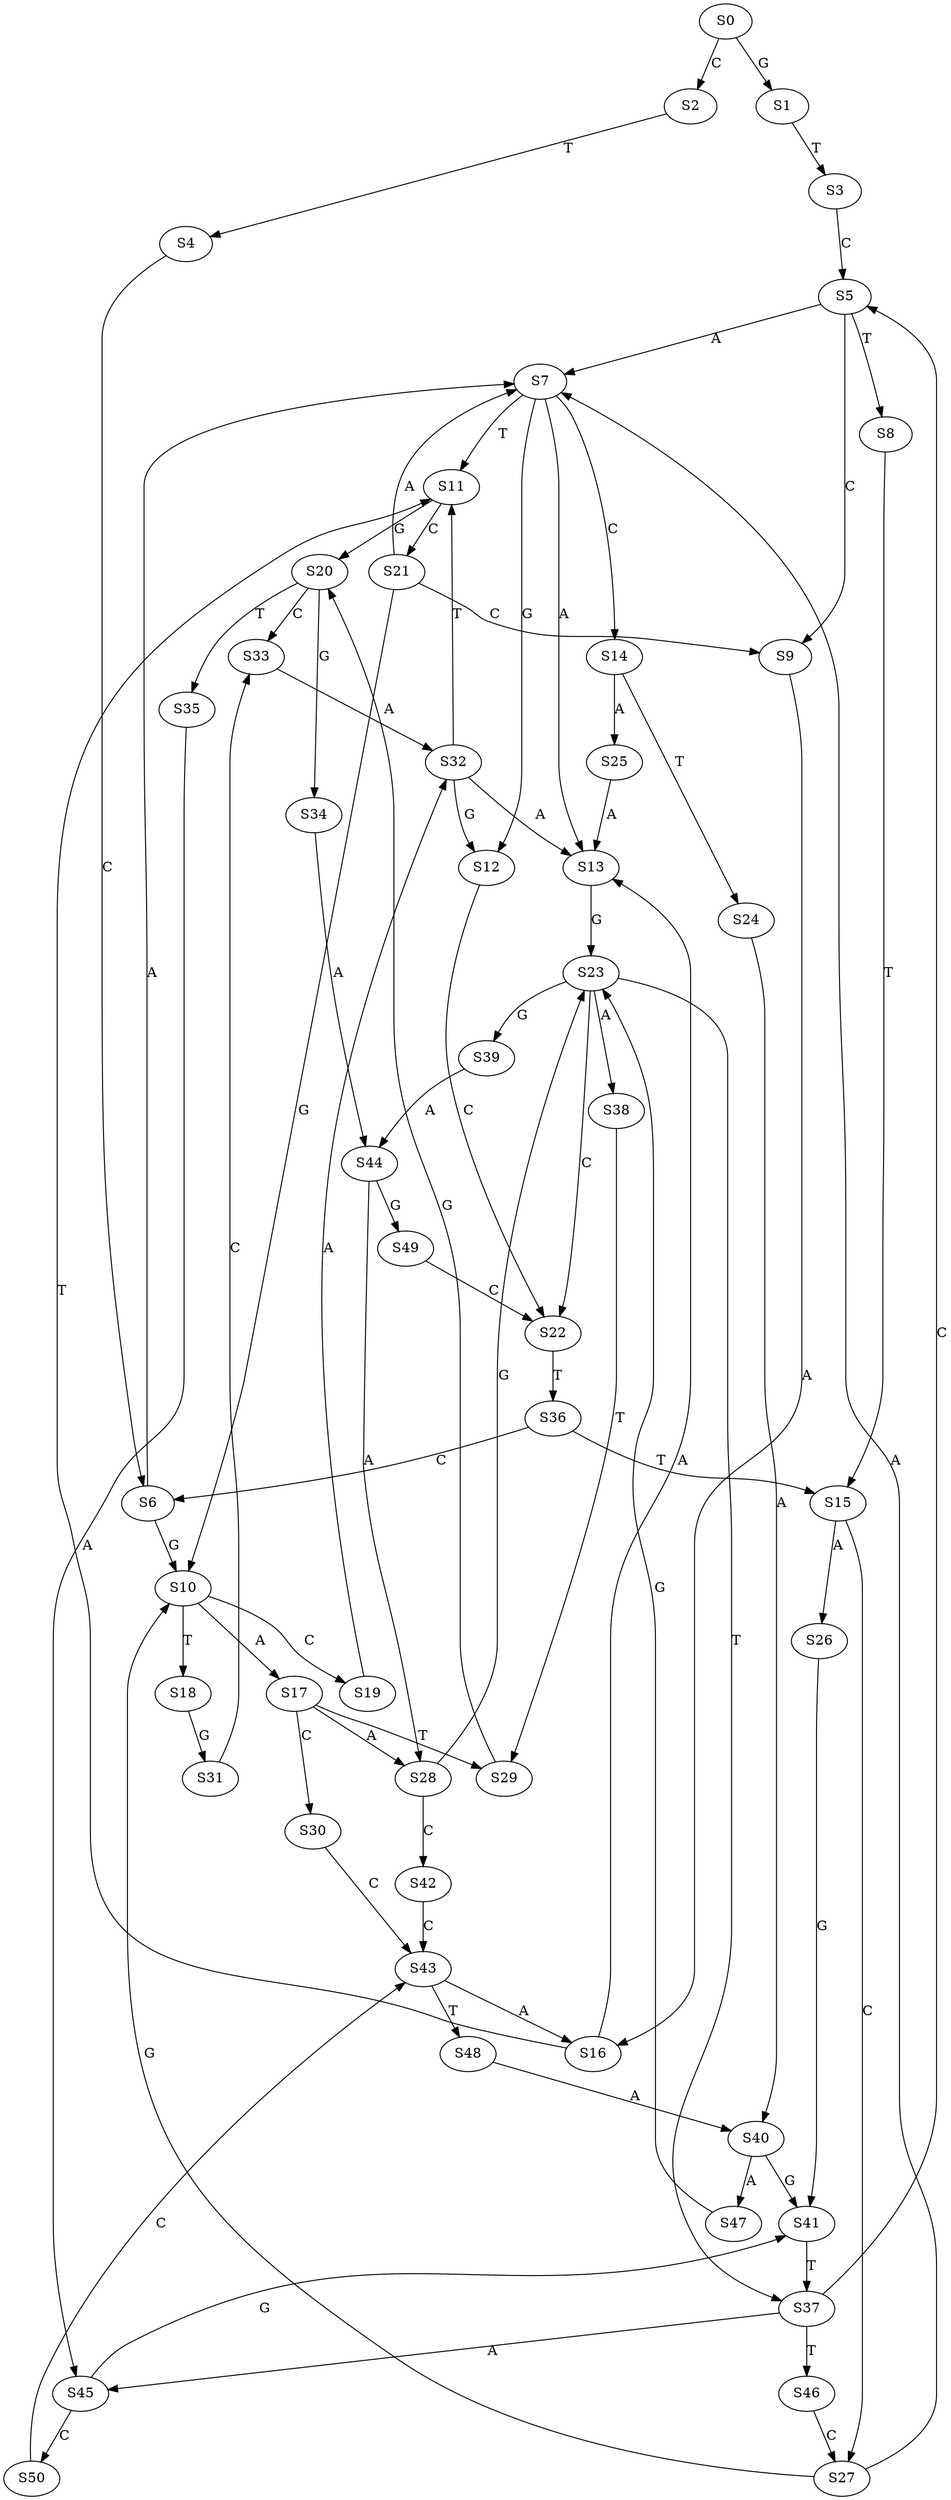 strict digraph  {
	S0 -> S1 [ label = G ];
	S0 -> S2 [ label = C ];
	S1 -> S3 [ label = T ];
	S2 -> S4 [ label = T ];
	S3 -> S5 [ label = C ];
	S4 -> S6 [ label = C ];
	S5 -> S7 [ label = A ];
	S5 -> S8 [ label = T ];
	S5 -> S9 [ label = C ];
	S6 -> S7 [ label = A ];
	S6 -> S10 [ label = G ];
	S7 -> S11 [ label = T ];
	S7 -> S12 [ label = G ];
	S7 -> S13 [ label = A ];
	S7 -> S14 [ label = C ];
	S8 -> S15 [ label = T ];
	S9 -> S16 [ label = A ];
	S10 -> S17 [ label = A ];
	S10 -> S18 [ label = T ];
	S10 -> S19 [ label = C ];
	S11 -> S20 [ label = G ];
	S11 -> S21 [ label = C ];
	S12 -> S22 [ label = C ];
	S13 -> S23 [ label = G ];
	S14 -> S24 [ label = T ];
	S14 -> S25 [ label = A ];
	S15 -> S26 [ label = A ];
	S15 -> S27 [ label = C ];
	S16 -> S13 [ label = A ];
	S16 -> S11 [ label = T ];
	S17 -> S28 [ label = A ];
	S17 -> S29 [ label = T ];
	S17 -> S30 [ label = C ];
	S18 -> S31 [ label = G ];
	S19 -> S32 [ label = A ];
	S20 -> S33 [ label = C ];
	S20 -> S34 [ label = G ];
	S20 -> S35 [ label = T ];
	S21 -> S9 [ label = C ];
	S21 -> S10 [ label = G ];
	S21 -> S7 [ label = A ];
	S22 -> S36 [ label = T ];
	S23 -> S37 [ label = T ];
	S23 -> S38 [ label = A ];
	S23 -> S39 [ label = G ];
	S23 -> S22 [ label = C ];
	S24 -> S40 [ label = A ];
	S25 -> S13 [ label = A ];
	S26 -> S41 [ label = G ];
	S27 -> S7 [ label = A ];
	S27 -> S10 [ label = G ];
	S28 -> S42 [ label = C ];
	S28 -> S23 [ label = G ];
	S29 -> S20 [ label = G ];
	S30 -> S43 [ label = C ];
	S31 -> S33 [ label = C ];
	S32 -> S12 [ label = G ];
	S32 -> S11 [ label = T ];
	S32 -> S13 [ label = A ];
	S33 -> S32 [ label = A ];
	S34 -> S44 [ label = A ];
	S35 -> S45 [ label = A ];
	S36 -> S15 [ label = T ];
	S36 -> S6 [ label = C ];
	S37 -> S5 [ label = C ];
	S37 -> S46 [ label = T ];
	S37 -> S45 [ label = A ];
	S38 -> S29 [ label = T ];
	S39 -> S44 [ label = A ];
	S40 -> S41 [ label = G ];
	S40 -> S47 [ label = A ];
	S41 -> S37 [ label = T ];
	S42 -> S43 [ label = C ];
	S43 -> S16 [ label = A ];
	S43 -> S48 [ label = T ];
	S44 -> S28 [ label = A ];
	S44 -> S49 [ label = G ];
	S45 -> S41 [ label = G ];
	S45 -> S50 [ label = C ];
	S46 -> S27 [ label = C ];
	S47 -> S23 [ label = G ];
	S48 -> S40 [ label = A ];
	S49 -> S22 [ label = C ];
	S50 -> S43 [ label = C ];
}
